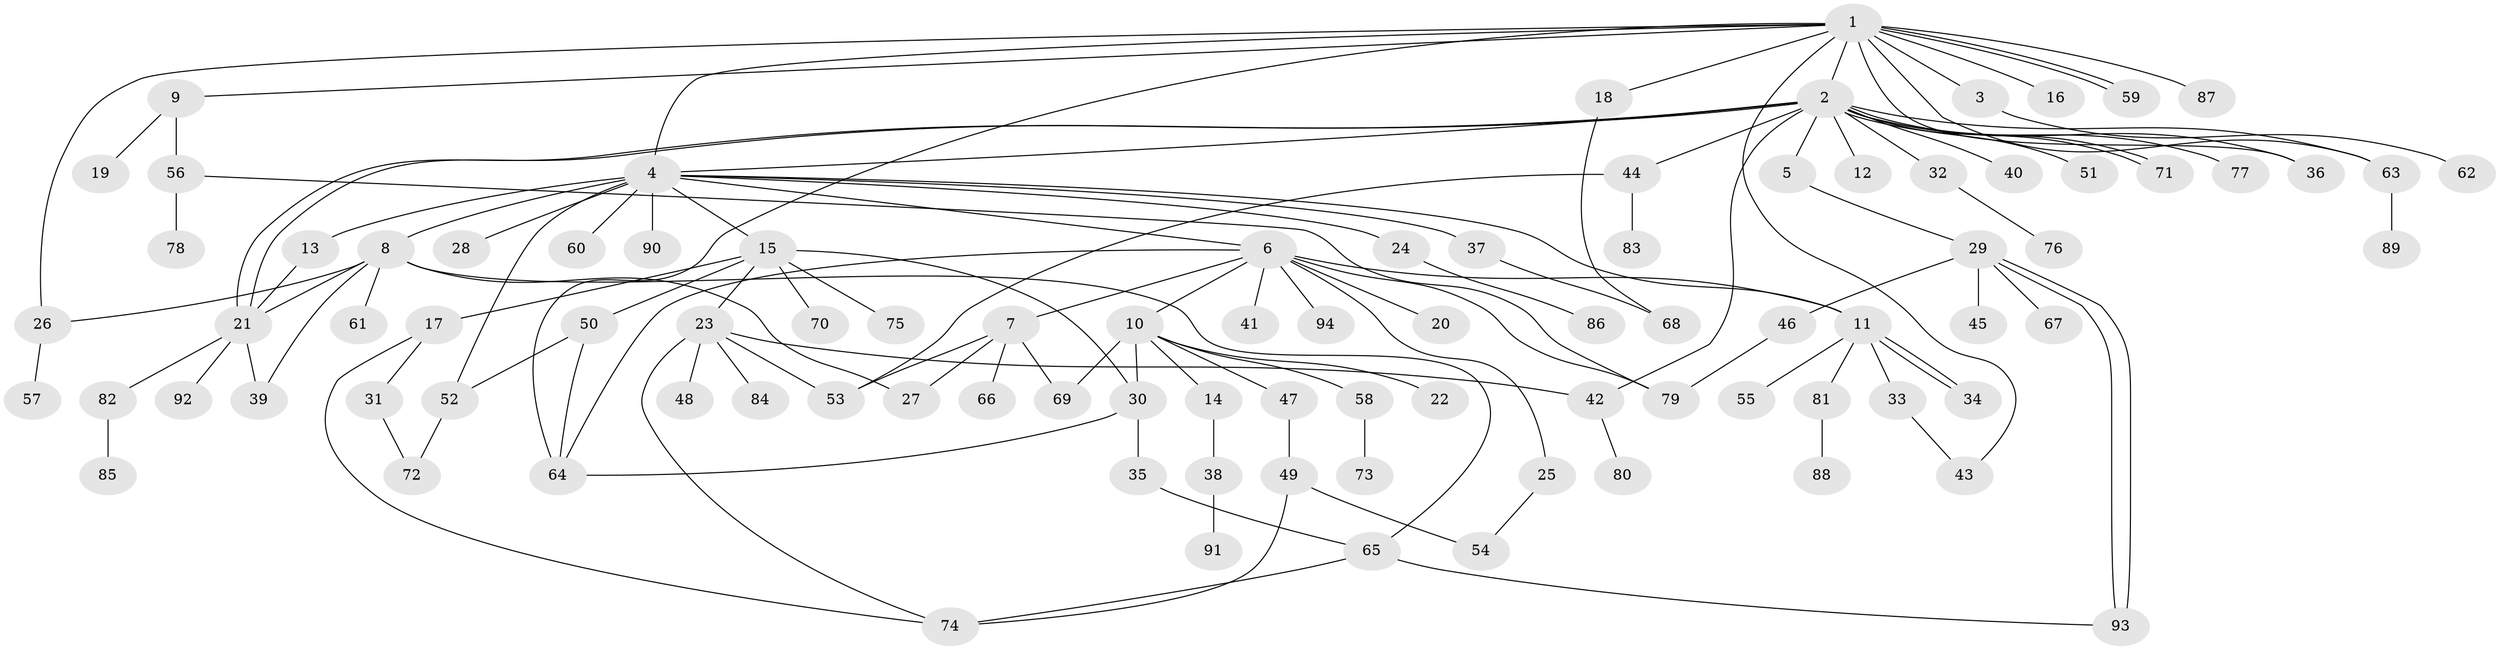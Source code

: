 // Generated by graph-tools (version 1.1) at 2025/46/03/09/25 04:46:59]
// undirected, 94 vertices, 127 edges
graph export_dot {
graph [start="1"]
  node [color=gray90,style=filled];
  1;
  2;
  3;
  4;
  5;
  6;
  7;
  8;
  9;
  10;
  11;
  12;
  13;
  14;
  15;
  16;
  17;
  18;
  19;
  20;
  21;
  22;
  23;
  24;
  25;
  26;
  27;
  28;
  29;
  30;
  31;
  32;
  33;
  34;
  35;
  36;
  37;
  38;
  39;
  40;
  41;
  42;
  43;
  44;
  45;
  46;
  47;
  48;
  49;
  50;
  51;
  52;
  53;
  54;
  55;
  56;
  57;
  58;
  59;
  60;
  61;
  62;
  63;
  64;
  65;
  66;
  67;
  68;
  69;
  70;
  71;
  72;
  73;
  74;
  75;
  76;
  77;
  78;
  79;
  80;
  81;
  82;
  83;
  84;
  85;
  86;
  87;
  88;
  89;
  90;
  91;
  92;
  93;
  94;
  1 -- 2;
  1 -- 3;
  1 -- 4;
  1 -- 9;
  1 -- 16;
  1 -- 18;
  1 -- 26;
  1 -- 36;
  1 -- 43;
  1 -- 59;
  1 -- 59;
  1 -- 63;
  1 -- 64;
  1 -- 87;
  2 -- 4;
  2 -- 5;
  2 -- 12;
  2 -- 21;
  2 -- 21;
  2 -- 32;
  2 -- 36;
  2 -- 40;
  2 -- 42;
  2 -- 44;
  2 -- 51;
  2 -- 63;
  2 -- 71;
  2 -- 71;
  2 -- 77;
  3 -- 62;
  4 -- 6;
  4 -- 8;
  4 -- 11;
  4 -- 13;
  4 -- 15;
  4 -- 24;
  4 -- 28;
  4 -- 37;
  4 -- 52;
  4 -- 60;
  4 -- 90;
  5 -- 29;
  6 -- 7;
  6 -- 10;
  6 -- 11;
  6 -- 20;
  6 -- 25;
  6 -- 41;
  6 -- 64;
  6 -- 79;
  6 -- 94;
  7 -- 27;
  7 -- 53;
  7 -- 66;
  7 -- 69;
  8 -- 21;
  8 -- 26;
  8 -- 27;
  8 -- 39;
  8 -- 61;
  8 -- 65;
  9 -- 19;
  9 -- 56;
  10 -- 14;
  10 -- 22;
  10 -- 30;
  10 -- 47;
  10 -- 58;
  10 -- 69;
  11 -- 33;
  11 -- 34;
  11 -- 34;
  11 -- 55;
  11 -- 81;
  13 -- 21;
  14 -- 38;
  15 -- 17;
  15 -- 23;
  15 -- 30;
  15 -- 50;
  15 -- 70;
  15 -- 75;
  17 -- 31;
  17 -- 74;
  18 -- 68;
  21 -- 39;
  21 -- 82;
  21 -- 92;
  23 -- 42;
  23 -- 48;
  23 -- 53;
  23 -- 74;
  23 -- 84;
  24 -- 86;
  25 -- 54;
  26 -- 57;
  29 -- 45;
  29 -- 46;
  29 -- 67;
  29 -- 93;
  29 -- 93;
  30 -- 35;
  30 -- 64;
  31 -- 72;
  32 -- 76;
  33 -- 43;
  35 -- 65;
  37 -- 68;
  38 -- 91;
  42 -- 80;
  44 -- 53;
  44 -- 83;
  46 -- 79;
  47 -- 49;
  49 -- 54;
  49 -- 74;
  50 -- 52;
  50 -- 64;
  52 -- 72;
  56 -- 78;
  56 -- 79;
  58 -- 73;
  63 -- 89;
  65 -- 74;
  65 -- 93;
  81 -- 88;
  82 -- 85;
}
